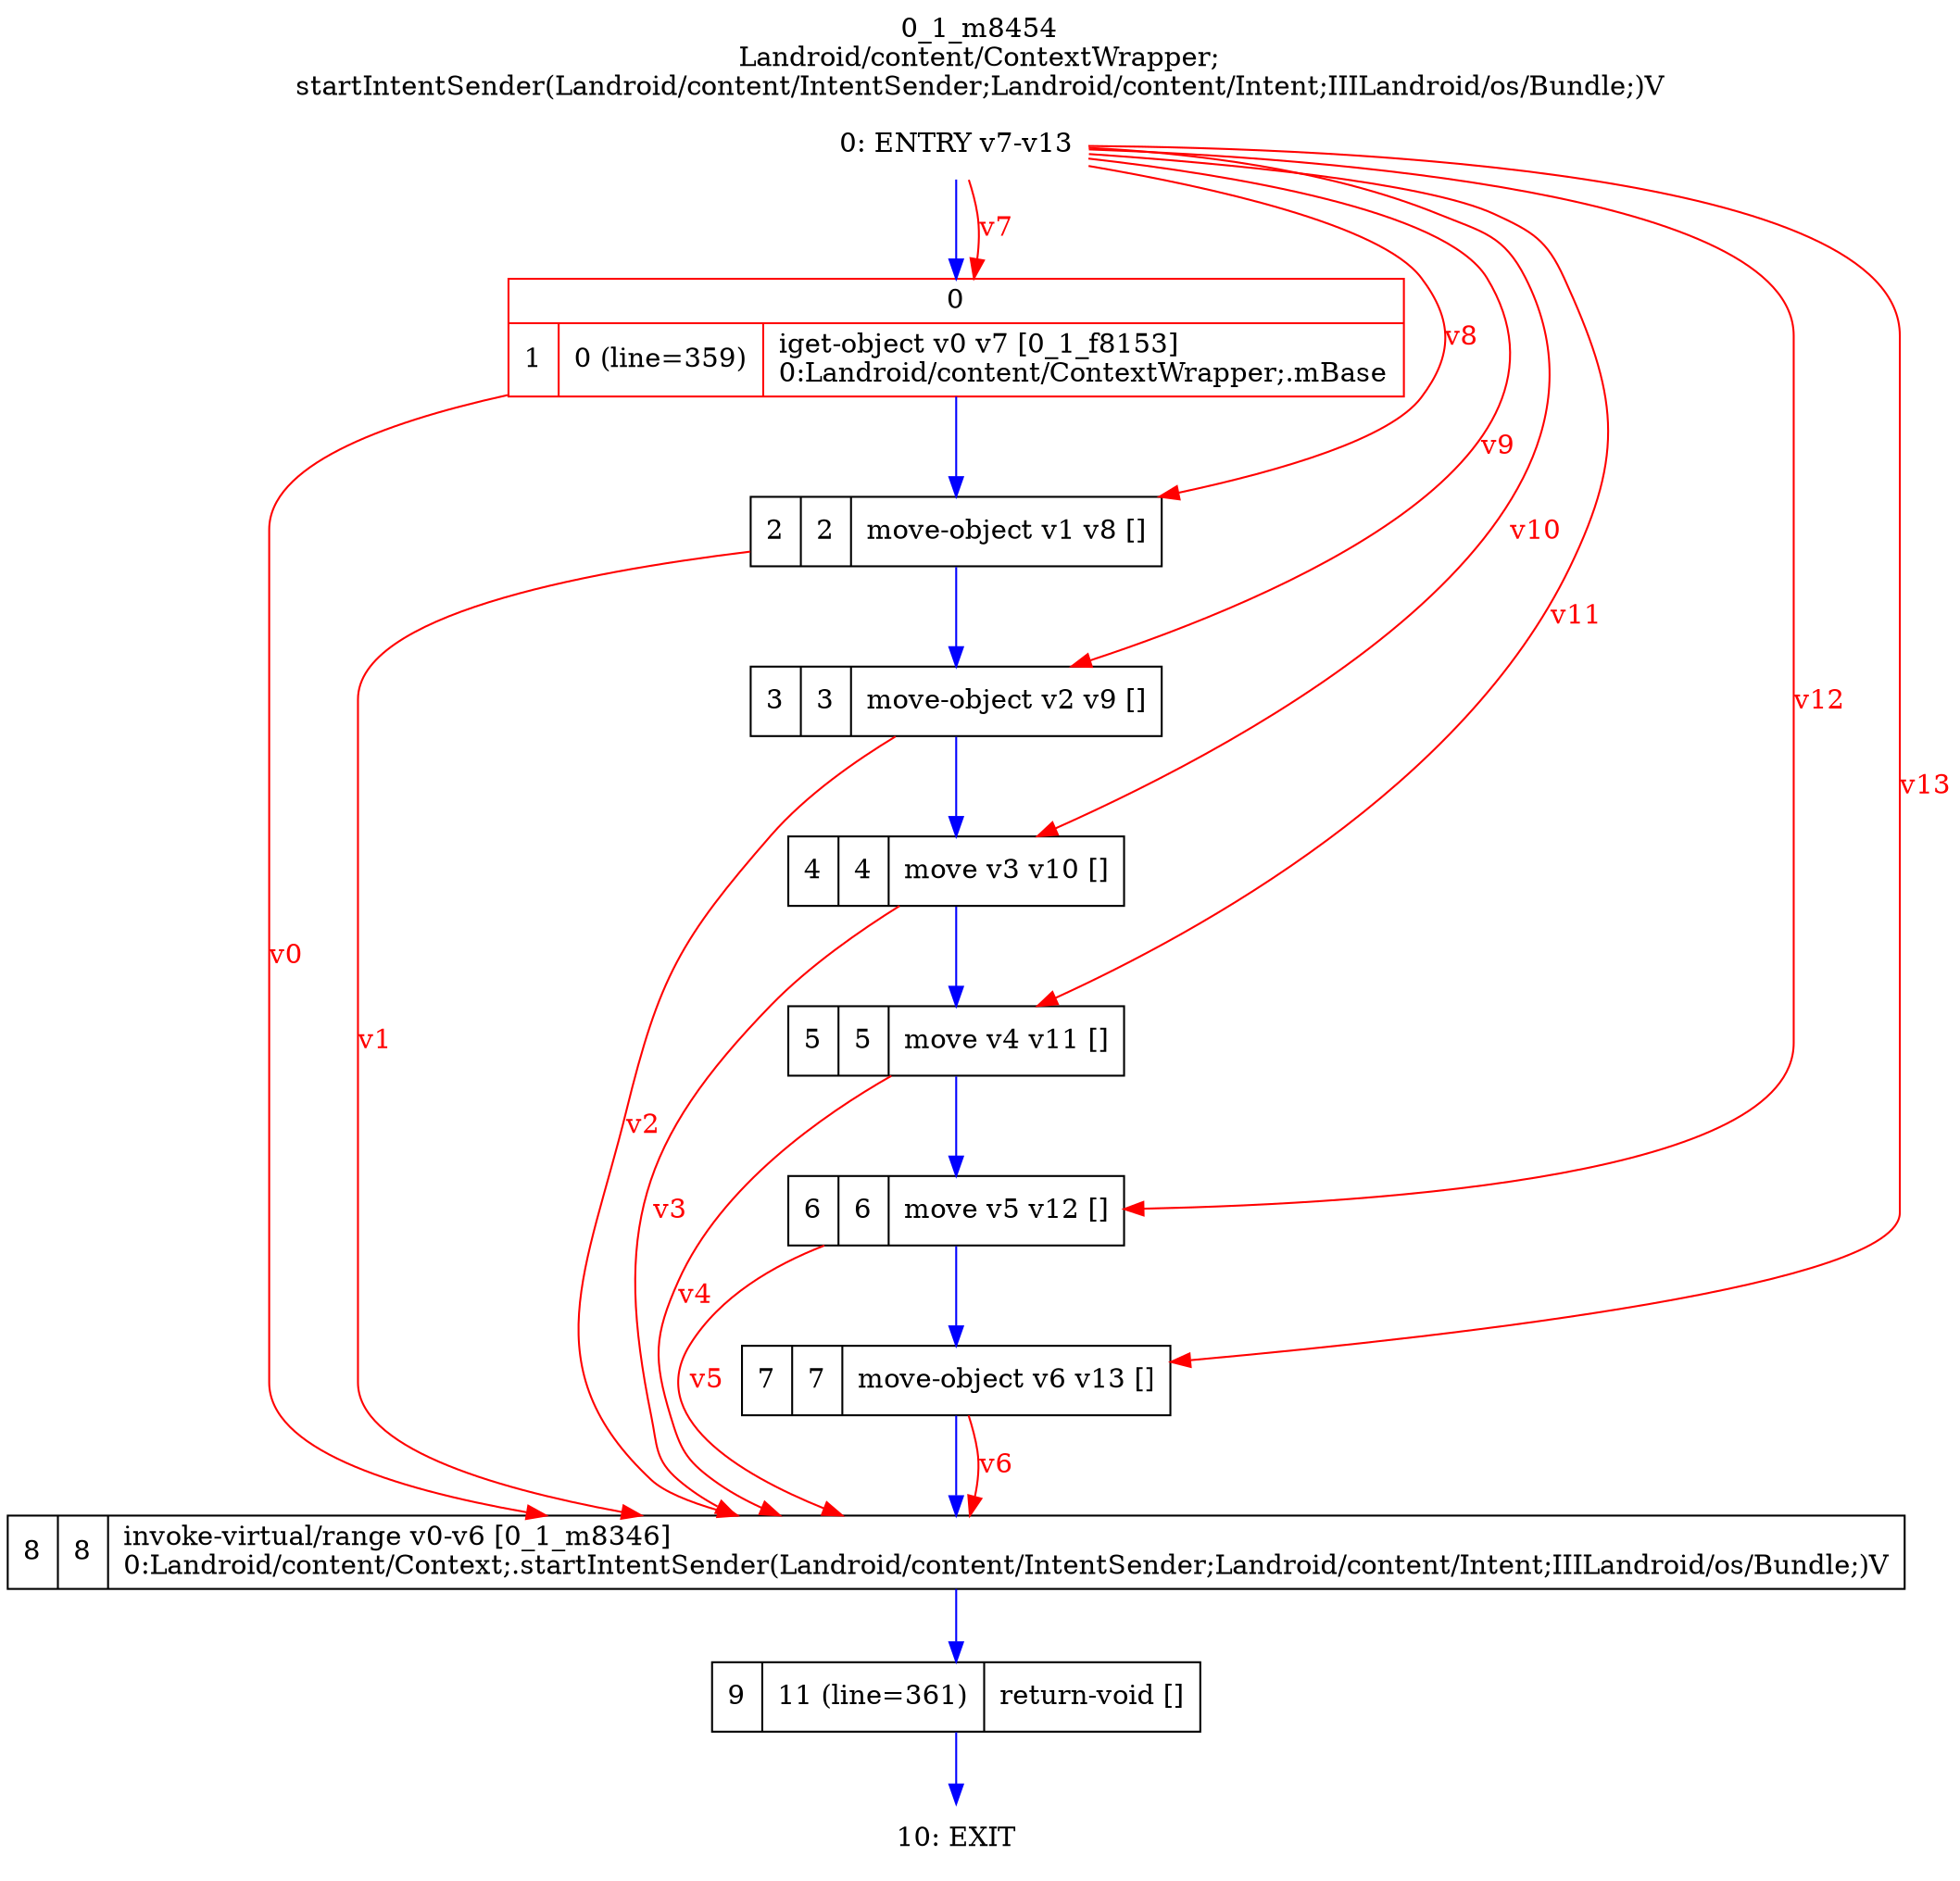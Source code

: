 digraph G {
rankdir=UD;
labelloc=t;
label="0_1_m8454\nLandroid/content/ContextWrapper;
startIntentSender(Landroid/content/IntentSender;Landroid/content/Intent;IIILandroid/os/Bundle;)V";
0[label="0: ENTRY v7-v13",shape=plaintext];
1[label="{0|{1|0 (line=359)|iget-object v0 v7 [0_1_f8153]\l0:Landroid/content/ContextWrapper;.mBase\l}}",shape=record, color=red];
2[label="2|2|move-object v1 v8 []\l",shape=record];
3[label="3|3|move-object v2 v9 []\l",shape=record];
4[label="4|4|move v3 v10 []\l",shape=record];
5[label="5|5|move v4 v11 []\l",shape=record];
6[label="6|6|move v5 v12 []\l",shape=record];
7[label="7|7|move-object v6 v13 []\l",shape=record];
8[label="8|8|invoke-virtual/range v0-v6 [0_1_m8346]\l0:Landroid/content/Context;.startIntentSender(Landroid/content/IntentSender;Landroid/content/Intent;IIILandroid/os/Bundle;)V\l",shape=record,URL="0_1_m8346.dot"];
9[label="9|11 (line=361)|return-void []\l",shape=record];
10[label="10: EXIT",shape=plaintext];
0->1 [color=blue, fontcolor=blue,weight=100, taillabel=""];
1->2 [color=blue, fontcolor=blue,weight=100, taillabel=""];
2->3 [color=blue, fontcolor=blue,weight=100, taillabel=""];
3->4 [color=blue, fontcolor=blue,weight=100, taillabel=""];
4->5 [color=blue, fontcolor=blue,weight=100, taillabel=""];
5->6 [color=blue, fontcolor=blue,weight=100, taillabel=""];
6->7 [color=blue, fontcolor=blue,weight=100, taillabel=""];
7->8 [color=blue, fontcolor=blue,weight=100, taillabel=""];
8->9 [color=blue, fontcolor=blue,weight=100, taillabel=""];
9->10 [color=blue, fontcolor=blue,weight=100, taillabel=""];
0->1 [color=red, fontcolor=red, label="v7"];
0->2 [color=red, fontcolor=red, label="v8"];
0->3 [color=red, fontcolor=red, label="v9"];
0->4 [color=red, fontcolor=red, label="v10"];
0->5 [color=red, fontcolor=red, label="v11"];
0->6 [color=red, fontcolor=red, label="v12"];
0->7 [color=red, fontcolor=red, label="v13"];
1->8 [color=red, fontcolor=red, label="v0"];
2->8 [color=red, fontcolor=red, label="v1"];
3->8 [color=red, fontcolor=red, label="v2"];
4->8 [color=red, fontcolor=red, label="v3"];
5->8 [color=red, fontcolor=red, label="v4"];
6->8 [color=red, fontcolor=red, label="v5"];
7->8 [color=red, fontcolor=red, label="v6"];
}
